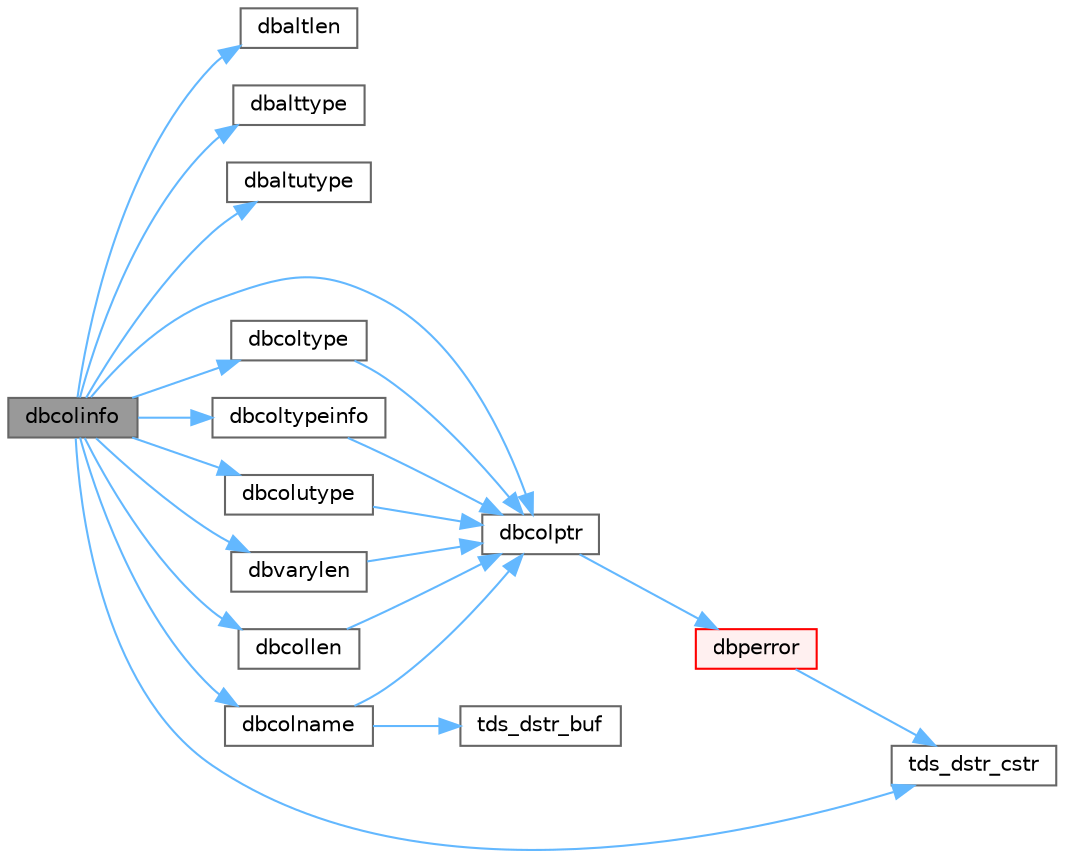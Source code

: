 digraph "dbcolinfo"
{
 // LATEX_PDF_SIZE
  bgcolor="transparent";
  edge [fontname=Helvetica,fontsize=10,labelfontname=Helvetica,labelfontsize=10];
  node [fontname=Helvetica,fontsize=10,shape=box,height=0.2,width=0.4];
  rankdir="LR";
  Node1 [id="Node000001",label="dbcolinfo",height=0.2,width=0.4,color="gray40", fillcolor="grey60", style="filled", fontcolor="black",tooltip="Get a bunch of column attributes with a single call (Microsoft-compatibility feature)."];
  Node1 -> Node2 [id="edge1_Node000001_Node000002",color="steelblue1",style="solid",tooltip=" "];
  Node2 [id="Node000002",label="dbaltlen",height=0.2,width=0.4,color="grey40", fillcolor="white", style="filled",URL="$a00563.html#ga9a35c8d3cd0e35c10555baf8f6a01e93",tooltip="Get size of data in compute column."];
  Node1 -> Node3 [id="edge2_Node000001_Node000003",color="steelblue1",style="solid",tooltip=" "];
  Node3 [id="Node000003",label="dbalttype",height=0.2,width=0.4,color="grey40", fillcolor="white", style="filled",URL="$a00563.html#gaa85171e020dc606f2bd3395ad1d3ab4f",tooltip="Get datatype for a compute column."];
  Node1 -> Node4 [id="edge3_Node000001_Node000004",color="steelblue1",style="solid",tooltip=" "];
  Node4 [id="Node000004",label="dbaltutype",height=0.2,width=0.4,color="grey40", fillcolor="white", style="filled",URL="$a00563.html#gaf1c00d83dfa88dc99a3fb449c49660ea",tooltip="Get user-defined datatype of a compute column."];
  Node1 -> Node5 [id="edge4_Node000001_Node000005",color="steelblue1",style="solid",tooltip=" "];
  Node5 [id="Node000005",label="dbcollen",height=0.2,width=0.4,color="grey40", fillcolor="white", style="filled",URL="$a00563.html#ga89fc5589b4bf41932324d2cfc6ad6433",tooltip="Get size of a regular result column."];
  Node5 -> Node6 [id="edge5_Node000005_Node000006",color="steelblue1",style="solid",tooltip=" "];
  Node6 [id="Node000006",label="dbcolptr",height=0.2,width=0.4,color="grey40", fillcolor="white", style="filled",URL="$a00569.html#ga45d1c0fba44eafde5e156a70af5d6126",tooltip="Sanity checks for column-oriented functions."];
  Node6 -> Node7 [id="edge6_Node000006_Node000007",color="steelblue1",style="solid",tooltip=" "];
  Node7 [id="Node000007",label="dbperror",height=0.2,width=0.4,color="red", fillcolor="#FFF0F0", style="filled",URL="$a00569.html#ga302a4ce6559b81808e3be51615cd1b67",tooltip="Call client-installed error handler."];
  Node7 -> Node8 [id="edge7_Node000007_Node000008",color="steelblue1",style="solid",tooltip=" "];
  Node8 [id="Node000008",label="tds_dstr_cstr",height=0.2,width=0.4,color="grey40", fillcolor="white", style="filled",URL="$a00581.html#gac536f0e4d77d3cff5702719362ec1766",tooltip="Returns a C version (NUL terminated string) of dstr."];
  Node1 -> Node10 [id="edge8_Node000001_Node000010",color="steelblue1",style="solid",tooltip=" "];
  Node10 [id="Node000010",label="dbcolname",height=0.2,width=0.4,color="grey40", fillcolor="white", style="filled",URL="$a00563.html#ga3bcdc8f584537b8278483f2cee59f130",tooltip="Return name of a regular result column."];
  Node10 -> Node6 [id="edge9_Node000010_Node000006",color="steelblue1",style="solid",tooltip=" "];
  Node10 -> Node11 [id="edge10_Node000010_Node000011",color="steelblue1",style="solid",tooltip=" "];
  Node11 [id="Node000011",label="tds_dstr_buf",height=0.2,width=0.4,color="grey40", fillcolor="white", style="filled",URL="$a00581.html#gae092e53680d954bcf4f19334987d43c7",tooltip="Returns a buffer to edit the string."];
  Node1 -> Node6 [id="edge11_Node000001_Node000006",color="steelblue1",style="solid",tooltip=" "];
  Node1 -> Node12 [id="edge12_Node000001_Node000012",color="steelblue1",style="solid",tooltip=" "];
  Node12 [id="Node000012",label="dbcoltype",height=0.2,width=0.4,color="grey40", fillcolor="white", style="filled",URL="$a00563.html#ga636e6f1b64743f3cf22158a56eef371f",tooltip="Get the datatype of a regular result set column."];
  Node12 -> Node6 [id="edge13_Node000012_Node000006",color="steelblue1",style="solid",tooltip=" "];
  Node1 -> Node13 [id="edge14_Node000001_Node000013",color="steelblue1",style="solid",tooltip=" "];
  Node13 [id="Node000013",label="dbcoltypeinfo",height=0.2,width=0.4,color="grey40", fillcolor="white", style="filled",URL="$a00563.html#ga0b5ca7723f370dac9fe1f6db35e331a0",tooltip="Get precision and scale information for a regular result column."];
  Node13 -> Node6 [id="edge15_Node000013_Node000006",color="steelblue1",style="solid",tooltip=" "];
  Node1 -> Node14 [id="edge16_Node000001_Node000014",color="steelblue1",style="solid",tooltip=" "];
  Node14 [id="Node000014",label="dbcolutype",height=0.2,width=0.4,color="grey40", fillcolor="white", style="filled",URL="$a00563.html#gab33d2f4fd44f50e55b6c71902db4fdae",tooltip="Get user-defined datatype of a regular result column."];
  Node14 -> Node6 [id="edge17_Node000014_Node000006",color="steelblue1",style="solid",tooltip=" "];
  Node1 -> Node15 [id="edge18_Node000001_Node000015",color="steelblue1",style="solid",tooltip=" "];
  Node15 [id="Node000015",label="dbvarylen",height=0.2,width=0.4,color="grey40", fillcolor="white", style="filled",URL="$a00563.html#ga57c856964a9a0b4cc43f5192647c51e7",tooltip="Determine whether a column can vary in size."];
  Node15 -> Node6 [id="edge19_Node000015_Node000006",color="steelblue1",style="solid",tooltip=" "];
  Node1 -> Node8 [id="edge20_Node000001_Node000008",color="steelblue1",style="solid",tooltip=" "];
}
